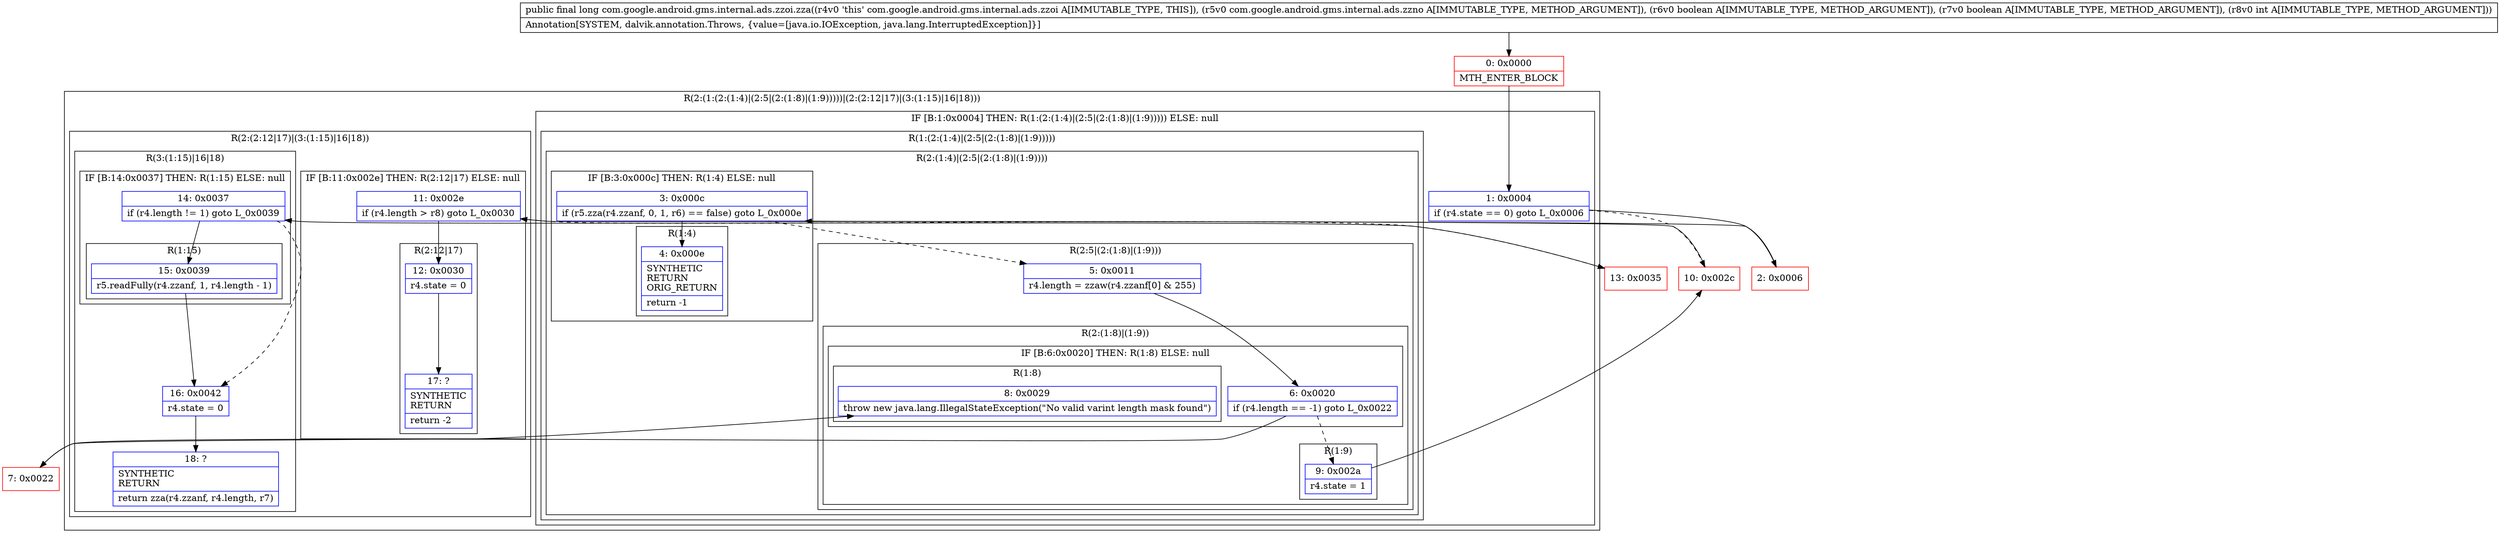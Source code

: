 digraph "CFG forcom.google.android.gms.internal.ads.zzoi.zza(Lcom\/google\/android\/gms\/internal\/ads\/zzno;ZZI)J" {
subgraph cluster_Region_935230844 {
label = "R(2:(1:(2:(1:4)|(2:5|(2:(1:8)|(1:9)))))|(2:(2:12|17)|(3:(1:15)|16|18)))";
node [shape=record,color=blue];
subgraph cluster_IfRegion_1789591750 {
label = "IF [B:1:0x0004] THEN: R(1:(2:(1:4)|(2:5|(2:(1:8)|(1:9))))) ELSE: null";
node [shape=record,color=blue];
Node_1 [shape=record,label="{1\:\ 0x0004|if (r4.state == 0) goto L_0x0006\l}"];
subgraph cluster_Region_469775190 {
label = "R(1:(2:(1:4)|(2:5|(2:(1:8)|(1:9)))))";
node [shape=record,color=blue];
subgraph cluster_Region_807063438 {
label = "R(2:(1:4)|(2:5|(2:(1:8)|(1:9))))";
node [shape=record,color=blue];
subgraph cluster_IfRegion_1946882412 {
label = "IF [B:3:0x000c] THEN: R(1:4) ELSE: null";
node [shape=record,color=blue];
Node_3 [shape=record,label="{3\:\ 0x000c|if (r5.zza(r4.zzanf, 0, 1, r6) == false) goto L_0x000e\l}"];
subgraph cluster_Region_1175753243 {
label = "R(1:4)";
node [shape=record,color=blue];
Node_4 [shape=record,label="{4\:\ 0x000e|SYNTHETIC\lRETURN\lORIG_RETURN\l|return \-1\l}"];
}
}
subgraph cluster_Region_1528005388 {
label = "R(2:5|(2:(1:8)|(1:9)))";
node [shape=record,color=blue];
Node_5 [shape=record,label="{5\:\ 0x0011|r4.length = zzaw(r4.zzanf[0] & 255)\l}"];
subgraph cluster_Region_1024672095 {
label = "R(2:(1:8)|(1:9))";
node [shape=record,color=blue];
subgraph cluster_IfRegion_289384416 {
label = "IF [B:6:0x0020] THEN: R(1:8) ELSE: null";
node [shape=record,color=blue];
Node_6 [shape=record,label="{6\:\ 0x0020|if (r4.length == \-1) goto L_0x0022\l}"];
subgraph cluster_Region_1935240086 {
label = "R(1:8)";
node [shape=record,color=blue];
Node_8 [shape=record,label="{8\:\ 0x0029|throw new java.lang.IllegalStateException(\"No valid varint length mask found\")\l}"];
}
}
subgraph cluster_Region_873831698 {
label = "R(1:9)";
node [shape=record,color=blue];
Node_9 [shape=record,label="{9\:\ 0x002a|r4.state = 1\l}"];
}
}
}
}
}
}
subgraph cluster_Region_321596278 {
label = "R(2:(2:12|17)|(3:(1:15)|16|18))";
node [shape=record,color=blue];
subgraph cluster_IfRegion_2143788628 {
label = "IF [B:11:0x002e] THEN: R(2:12|17) ELSE: null";
node [shape=record,color=blue];
Node_11 [shape=record,label="{11\:\ 0x002e|if (r4.length \> r8) goto L_0x0030\l}"];
subgraph cluster_Region_1207586785 {
label = "R(2:12|17)";
node [shape=record,color=blue];
Node_12 [shape=record,label="{12\:\ 0x0030|r4.state = 0\l}"];
Node_17 [shape=record,label="{17\:\ ?|SYNTHETIC\lRETURN\l|return \-2\l}"];
}
}
subgraph cluster_Region_1595913985 {
label = "R(3:(1:15)|16|18)";
node [shape=record,color=blue];
subgraph cluster_IfRegion_363157263 {
label = "IF [B:14:0x0037] THEN: R(1:15) ELSE: null";
node [shape=record,color=blue];
Node_14 [shape=record,label="{14\:\ 0x0037|if (r4.length != 1) goto L_0x0039\l}"];
subgraph cluster_Region_1456688849 {
label = "R(1:15)";
node [shape=record,color=blue];
Node_15 [shape=record,label="{15\:\ 0x0039|r5.readFully(r4.zzanf, 1, r4.length \- 1)\l}"];
}
}
Node_16 [shape=record,label="{16\:\ 0x0042|r4.state = 0\l}"];
Node_18 [shape=record,label="{18\:\ ?|SYNTHETIC\lRETURN\l|return zza(r4.zzanf, r4.length, r7)\l}"];
}
}
}
Node_0 [shape=record,color=red,label="{0\:\ 0x0000|MTH_ENTER_BLOCK\l}"];
Node_2 [shape=record,color=red,label="{2\:\ 0x0006}"];
Node_7 [shape=record,color=red,label="{7\:\ 0x0022}"];
Node_10 [shape=record,color=red,label="{10\:\ 0x002c}"];
Node_13 [shape=record,color=red,label="{13\:\ 0x0035}"];
MethodNode[shape=record,label="{public final long com.google.android.gms.internal.ads.zzoi.zza((r4v0 'this' com.google.android.gms.internal.ads.zzoi A[IMMUTABLE_TYPE, THIS]), (r5v0 com.google.android.gms.internal.ads.zzno A[IMMUTABLE_TYPE, METHOD_ARGUMENT]), (r6v0 boolean A[IMMUTABLE_TYPE, METHOD_ARGUMENT]), (r7v0 boolean A[IMMUTABLE_TYPE, METHOD_ARGUMENT]), (r8v0 int A[IMMUTABLE_TYPE, METHOD_ARGUMENT]))  | Annotation[SYSTEM, dalvik.annotation.Throws, \{value=[java.io.IOException, java.lang.InterruptedException]\}]\l}"];
MethodNode -> Node_0;
Node_1 -> Node_2;
Node_1 -> Node_10[style=dashed];
Node_3 -> Node_4;
Node_3 -> Node_5[style=dashed];
Node_5 -> Node_6;
Node_6 -> Node_7;
Node_6 -> Node_9[style=dashed];
Node_9 -> Node_10;
Node_11 -> Node_12;
Node_11 -> Node_13[style=dashed];
Node_12 -> Node_17;
Node_14 -> Node_15;
Node_14 -> Node_16[style=dashed];
Node_15 -> Node_16;
Node_16 -> Node_18;
Node_0 -> Node_1;
Node_2 -> Node_3;
Node_7 -> Node_8;
Node_10 -> Node_11;
Node_13 -> Node_14;
}

